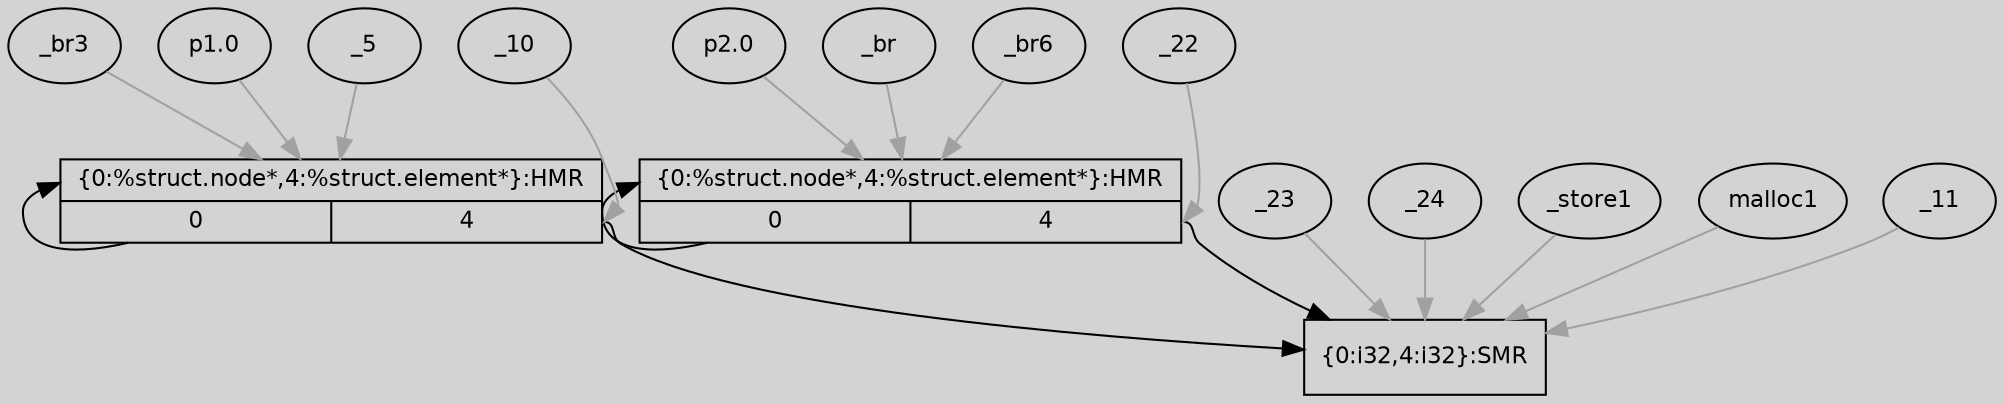 digraph unnamed {
	graph [center=true, ratio=true, bgcolor=lightgray, fontname=Helvetica];
	node  [fontname=Helvetica, fontsize=11];

	Node0x7f850bd00660 [shape=record,label="{\{0:i32,4:i32\}:SMR}"];
	Node0x7f850bd00570 [shape=record,label="{\{0:%struct.node*,4:%struct.element*\}:HMR|{<s0>0|<s1>4}}"];
	Node0x7f850bd00570:s0 -> Node0x7f850bd00570;
	Node0x7f850bd00570:s1 -> Node0x7f850bd00660;
	Node0x7f850bd00b60 [shape=record,label="{\{0:%struct.node*,4:%struct.element*\}:HMR|{<s0>0|<s1>4}}"];
	Node0x7f850bd00b60:s0 -> Node0x7f850bd00b60;
	Node0x7f850bd00b60:s1 -> Node0x7f850bd00660;
	Node0x7f850bf04208[  label ="_22"];
	Node0x7f850bf04208 -> Node0x7f850bd00b60:s1[arrowtail=tee,color=gray63];
	Node0x7f850bf04278[  label ="_23"];
	Node0x7f850bf04278 -> Node0x7f850bd00660[arrowtail=tee,color=gray63];
	Node0x7f850bf03d98[  label ="_br3"];
	Node0x7f850bf03d98 -> Node0x7f850bd00570[arrowtail=tee,color=gray63];
	Node0x7f850bf04318[  label ="_24"];
	Node0x7f850bf04318 -> Node0x7f850bd00660[arrowtail=tee,color=gray63];
	Node0x7f850bf034f8[  label ="_store1"];
	Node0x7f850bf034f8 -> Node0x7f850bd00660[arrowtail=tee,color=gray63];
	Node0x7f850bf03810[  label ="p1.0"];
	Node0x7f850bf03810 -> Node0x7f850bd00570[arrowtail=tee,color=gray63];
	Node0x7f850bf03ff0[  label ="p2.0"];
	Node0x7f850bf03ff0 -> Node0x7f850bd00b60[arrowtail=tee,color=gray63];
	Node0x7f850bf03338[  label ="malloc1"];
	Node0x7f850bf03338 -> Node0x7f850bd00660[arrowtail=tee,color=gray63];
	Node0x7f850bf03748[  label ="_br"];
	Node0x7f850bf03748 -> Node0x7f850bd00b60[arrowtail=tee,color=gray63];
	Node0x7f850bf03ad8[  label ="_11"];
	Node0x7f850bf03ad8 -> Node0x7f850bd00660[arrowtail=tee,color=gray63];
	Node0x7f850bf036a8[  label ="_5"];
	Node0x7f850bf036a8 -> Node0x7f850bd00570[arrowtail=tee,color=gray63];
	Node0x7f850bf04538[  label ="_br6"];
	Node0x7f850bf04538 -> Node0x7f850bd00b60[arrowtail=tee,color=gray63];
	Node0x7f850bf03a68[  label ="_10"];
	Node0x7f850bf03a68 -> Node0x7f850bd00570:s1[arrowtail=tee,color=gray63];
}
